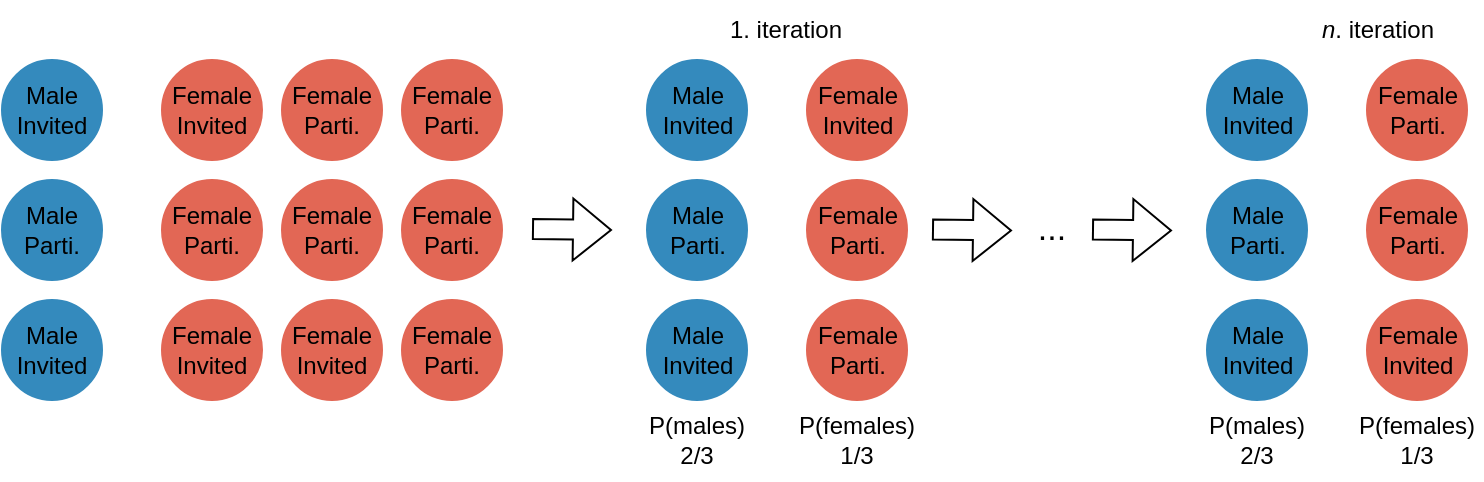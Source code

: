 <mxfile version="21.2.9" type="github">
  <diagram name="Page-1" id="qlMWBvsXQAdsg6N52M17">
    <mxGraphModel dx="989" dy="527" grid="1" gridSize="10" guides="1" tooltips="1" connect="1" arrows="1" fold="1" page="1" pageScale="1" pageWidth="827" pageHeight="1169" math="0" shadow="0">
      <root>
        <mxCell id="0" />
        <mxCell id="1" parent="0" />
        <mxCell id="xtMrzXEk7o2Xpr5kk2pn-1" value="Male&lt;br&gt;Invited" style="ellipse;whiteSpace=wrap;html=1;aspect=fixed;strokeColor=#348abd;fillColor=#348abd;" vertex="1" parent="1">
          <mxGeometry x="5" y="30" width="50" height="50" as="geometry" />
        </mxCell>
        <mxCell id="xtMrzXEk7o2Xpr5kk2pn-2" value="Female&lt;br&gt;Invited" style="ellipse;whiteSpace=wrap;html=1;aspect=fixed;strokeColor=#e26755;fillColor=#e26755;" vertex="1" parent="1">
          <mxGeometry x="85" y="30" width="50" height="50" as="geometry" />
        </mxCell>
        <mxCell id="xtMrzXEk7o2Xpr5kk2pn-3" value="Female&lt;br&gt;Parti." style="ellipse;whiteSpace=wrap;html=1;aspect=fixed;strokeColor=#e26755;fillColor=#e26755;" vertex="1" parent="1">
          <mxGeometry x="145" y="30" width="50" height="50" as="geometry" />
        </mxCell>
        <mxCell id="xtMrzXEk7o2Xpr5kk2pn-5" value="Female&lt;br&gt;Parti." style="ellipse;whiteSpace=wrap;html=1;aspect=fixed;strokeColor=#e26755;fillColor=#e26755;" vertex="1" parent="1">
          <mxGeometry x="205" y="30" width="50" height="50" as="geometry" />
        </mxCell>
        <mxCell id="xtMrzXEk7o2Xpr5kk2pn-6" value="Male&lt;br&gt;Parti." style="ellipse;whiteSpace=wrap;html=1;aspect=fixed;strokeColor=#348abd;fillColor=#348abd;" vertex="1" parent="1">
          <mxGeometry x="5" y="90" width="50" height="50" as="geometry" />
        </mxCell>
        <mxCell id="xtMrzXEk7o2Xpr5kk2pn-8" value="Female&lt;br&gt;Parti." style="ellipse;whiteSpace=wrap;html=1;aspect=fixed;strokeColor=#e26755;fillColor=#e26755;" vertex="1" parent="1">
          <mxGeometry x="145" y="90" width="50" height="50" as="geometry" />
        </mxCell>
        <mxCell id="xtMrzXEk7o2Xpr5kk2pn-9" value="Female&lt;br&gt;Parti." style="ellipse;whiteSpace=wrap;html=1;aspect=fixed;strokeColor=#e26755;fillColor=#e26755;" vertex="1" parent="1">
          <mxGeometry x="205" y="90" width="50" height="50" as="geometry" />
        </mxCell>
        <mxCell id="xtMrzXEk7o2Xpr5kk2pn-10" value="Male&lt;br&gt;Invited" style="ellipse;whiteSpace=wrap;html=1;aspect=fixed;strokeColor=#348abd;fillColor=#348abd;" vertex="1" parent="1">
          <mxGeometry x="5" y="150" width="50" height="50" as="geometry" />
        </mxCell>
        <mxCell id="xtMrzXEk7o2Xpr5kk2pn-11" value="Female&lt;br&gt;Invited" style="ellipse;whiteSpace=wrap;html=1;aspect=fixed;strokeColor=#e26755;fillColor=#e26755;" vertex="1" parent="1">
          <mxGeometry x="85" y="150" width="50" height="50" as="geometry" />
        </mxCell>
        <mxCell id="xtMrzXEk7o2Xpr5kk2pn-13" value="Female&lt;br&gt;Parti." style="ellipse;whiteSpace=wrap;html=1;aspect=fixed;strokeColor=#e26755;fillColor=#e26755;" vertex="1" parent="1">
          <mxGeometry x="205" y="150" width="50" height="50" as="geometry" />
        </mxCell>
        <mxCell id="xtMrzXEk7o2Xpr5kk2pn-14" value="Female&lt;br&gt;Parti." style="ellipse;whiteSpace=wrap;html=1;aspect=fixed;strokeColor=#e26755;fillColor=#e26755;" vertex="1" parent="1">
          <mxGeometry x="85" y="90" width="50" height="50" as="geometry" />
        </mxCell>
        <mxCell id="xtMrzXEk7o2Xpr5kk2pn-15" value="Female&lt;br&gt;Invited" style="ellipse;whiteSpace=wrap;html=1;aspect=fixed;strokeColor=#e26755;fillColor=#e26755;" vertex="1" parent="1">
          <mxGeometry x="145" y="150" width="50" height="50" as="geometry" />
        </mxCell>
        <mxCell id="xtMrzXEk7o2Xpr5kk2pn-17" value="" style="shape=flexArrow;endArrow=classic;html=1;rounded=0;" edge="1" parent="1">
          <mxGeometry width="50" height="50" relative="1" as="geometry">
            <mxPoint x="270" y="114.5" as="sourcePoint" />
            <mxPoint x="310" y="115" as="targetPoint" />
            <Array as="points" />
          </mxGeometry>
        </mxCell>
        <mxCell id="xtMrzXEk7o2Xpr5kk2pn-18" value="Male&lt;br&gt;Invited" style="ellipse;whiteSpace=wrap;html=1;aspect=fixed;strokeColor=#348abd;fillColor=#348abd;" vertex="1" parent="1">
          <mxGeometry x="327.5" y="30" width="50" height="50" as="geometry" />
        </mxCell>
        <mxCell id="xtMrzXEk7o2Xpr5kk2pn-19" value="Female&lt;br&gt;Invited" style="ellipse;whiteSpace=wrap;html=1;aspect=fixed;strokeColor=#e26755;fillColor=#e26755;" vertex="1" parent="1">
          <mxGeometry x="407.5" y="30" width="50" height="50" as="geometry" />
        </mxCell>
        <mxCell id="xtMrzXEk7o2Xpr5kk2pn-20" value="Male&lt;br&gt;Parti." style="ellipse;whiteSpace=wrap;html=1;aspect=fixed;strokeColor=#348abd;fillColor=#348abd;" vertex="1" parent="1">
          <mxGeometry x="327.5" y="90" width="50" height="50" as="geometry" />
        </mxCell>
        <mxCell id="xtMrzXEk7o2Xpr5kk2pn-21" value="Male&lt;br&gt;Invited" style="ellipse;whiteSpace=wrap;html=1;aspect=fixed;strokeColor=#348abd;fillColor=#348abd;" vertex="1" parent="1">
          <mxGeometry x="327.5" y="150" width="50" height="50" as="geometry" />
        </mxCell>
        <mxCell id="xtMrzXEk7o2Xpr5kk2pn-23" value="Female&lt;br&gt;Parti." style="ellipse;whiteSpace=wrap;html=1;aspect=fixed;strokeColor=#e26755;fillColor=#e26755;" vertex="1" parent="1">
          <mxGeometry x="407.5" y="90" width="50" height="50" as="geometry" />
        </mxCell>
        <mxCell id="xtMrzXEk7o2Xpr5kk2pn-24" value="Female&lt;br&gt;Parti." style="ellipse;whiteSpace=wrap;html=1;aspect=fixed;strokeColor=#e26755;fillColor=#e26755;" vertex="1" parent="1">
          <mxGeometry x="407.5" y="150" width="50" height="50" as="geometry" />
        </mxCell>
        <mxCell id="xtMrzXEk7o2Xpr5kk2pn-26" value="Male&lt;br&gt;Invited" style="ellipse;whiteSpace=wrap;html=1;aspect=fixed;strokeColor=#348abd;fillColor=#348abd;" vertex="1" parent="1">
          <mxGeometry x="607.5" y="30" width="50" height="50" as="geometry" />
        </mxCell>
        <mxCell id="xtMrzXEk7o2Xpr5kk2pn-27" value="Female&lt;br&gt;Invited" style="ellipse;whiteSpace=wrap;html=1;aspect=fixed;strokeColor=#e26755;fillColor=#e26755;" vertex="1" parent="1">
          <mxGeometry x="687.5" y="150" width="50" height="50" as="geometry" />
        </mxCell>
        <mxCell id="xtMrzXEk7o2Xpr5kk2pn-28" value="Male&lt;br&gt;Parti." style="ellipse;whiteSpace=wrap;html=1;aspect=fixed;strokeColor=#348abd;fillColor=#348abd;" vertex="1" parent="1">
          <mxGeometry x="607.5" y="90" width="50" height="50" as="geometry" />
        </mxCell>
        <mxCell id="xtMrzXEk7o2Xpr5kk2pn-29" value="Male&lt;br&gt;Invited" style="ellipse;whiteSpace=wrap;html=1;aspect=fixed;strokeColor=#348abd;fillColor=#348abd;" vertex="1" parent="1">
          <mxGeometry x="607.5" y="150" width="50" height="50" as="geometry" />
        </mxCell>
        <mxCell id="xtMrzXEk7o2Xpr5kk2pn-31" value="Female&lt;br&gt;Parti." style="ellipse;whiteSpace=wrap;html=1;aspect=fixed;strokeColor=#e26755;fillColor=#e26755;" vertex="1" parent="1">
          <mxGeometry x="687.5" y="90" width="50" height="50" as="geometry" />
        </mxCell>
        <mxCell id="xtMrzXEk7o2Xpr5kk2pn-33" value="Female&lt;br&gt;Parti." style="ellipse;whiteSpace=wrap;html=1;aspect=fixed;strokeColor=#e26755;fillColor=#e26755;" vertex="1" parent="1">
          <mxGeometry x="687.5" y="30" width="50" height="50" as="geometry" />
        </mxCell>
        <mxCell id="xtMrzXEk7o2Xpr5kk2pn-34" value="1. iteration" style="text;html=1;strokeColor=none;fillColor=none;align=center;verticalAlign=middle;whiteSpace=wrap;rounded=0;" vertex="1" parent="1">
          <mxGeometry x="356.5" width="80" height="30" as="geometry" />
        </mxCell>
        <mxCell id="xtMrzXEk7o2Xpr5kk2pn-35" value="&lt;i&gt;n&lt;/i&gt;. iteration" style="text;html=1;strokeColor=none;fillColor=none;align=center;verticalAlign=middle;whiteSpace=wrap;rounded=0;" vertex="1" parent="1">
          <mxGeometry x="652.5" width="80" height="30" as="geometry" />
        </mxCell>
        <mxCell id="xtMrzXEk7o2Xpr5kk2pn-37" value="&lt;font style=&quot;font-size: 17px;&quot;&gt;...&lt;/font&gt;" style="text;html=1;strokeColor=none;fillColor=none;align=center;verticalAlign=middle;whiteSpace=wrap;rounded=0;" vertex="1" parent="1">
          <mxGeometry x="490" y="100" width="80" height="30" as="geometry" />
        </mxCell>
        <mxCell id="xtMrzXEk7o2Xpr5kk2pn-40" value="P(males)&lt;br&gt;2/3" style="text;html=1;strokeColor=none;fillColor=none;align=center;verticalAlign=middle;whiteSpace=wrap;rounded=0;" vertex="1" parent="1">
          <mxGeometry x="320" y="200" width="65" height="40" as="geometry" />
        </mxCell>
        <mxCell id="xtMrzXEk7o2Xpr5kk2pn-41" value="P(females)&lt;br&gt;1/3" style="text;html=1;strokeColor=none;fillColor=none;align=center;verticalAlign=middle;whiteSpace=wrap;rounded=0;" vertex="1" parent="1">
          <mxGeometry x="400" y="200" width="65" height="40" as="geometry" />
        </mxCell>
        <mxCell id="xtMrzXEk7o2Xpr5kk2pn-42" value="P(females)&lt;br&gt;1/3" style="text;html=1;strokeColor=none;fillColor=none;align=center;verticalAlign=middle;whiteSpace=wrap;rounded=0;" vertex="1" parent="1">
          <mxGeometry x="680" y="200" width="65" height="40" as="geometry" />
        </mxCell>
        <mxCell id="xtMrzXEk7o2Xpr5kk2pn-43" value="P(males)&lt;br&gt;2/3" style="text;html=1;strokeColor=none;fillColor=none;align=center;verticalAlign=middle;whiteSpace=wrap;rounded=0;" vertex="1" parent="1">
          <mxGeometry x="600" y="200" width="65" height="40" as="geometry" />
        </mxCell>
        <mxCell id="xtMrzXEk7o2Xpr5kk2pn-44" value="" style="shape=flexArrow;endArrow=classic;html=1;rounded=0;" edge="1" parent="1">
          <mxGeometry width="50" height="50" relative="1" as="geometry">
            <mxPoint x="470" y="114.75" as="sourcePoint" />
            <mxPoint x="510" y="115.25" as="targetPoint" />
            <Array as="points" />
          </mxGeometry>
        </mxCell>
        <mxCell id="xtMrzXEk7o2Xpr5kk2pn-45" value="" style="shape=flexArrow;endArrow=classic;html=1;rounded=0;" edge="1" parent="1">
          <mxGeometry width="50" height="50" relative="1" as="geometry">
            <mxPoint x="550" y="114.75" as="sourcePoint" />
            <mxPoint x="590" y="115.25" as="targetPoint" />
            <Array as="points" />
          </mxGeometry>
        </mxCell>
      </root>
    </mxGraphModel>
  </diagram>
</mxfile>
